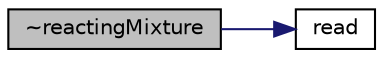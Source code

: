digraph "~reactingMixture"
{
  bgcolor="transparent";
  edge [fontname="Helvetica",fontsize="10",labelfontname="Helvetica",labelfontsize="10"];
  node [fontname="Helvetica",fontsize="10",shape=record];
  rankdir="LR";
  Node1 [label="~reactingMixture",height=0.2,width=0.4,color="black", fillcolor="grey75", style="filled", fontcolor="black"];
  Node1 -> Node2 [color="midnightblue",fontsize="10",style="solid",fontname="Helvetica"];
  Node2 [label="read",height=0.2,width=0.4,color="black",URL="$a02088.html#aa9b8764750bd9ff67ca32b6551dc7847",tooltip="Read dictionary. "];
}
